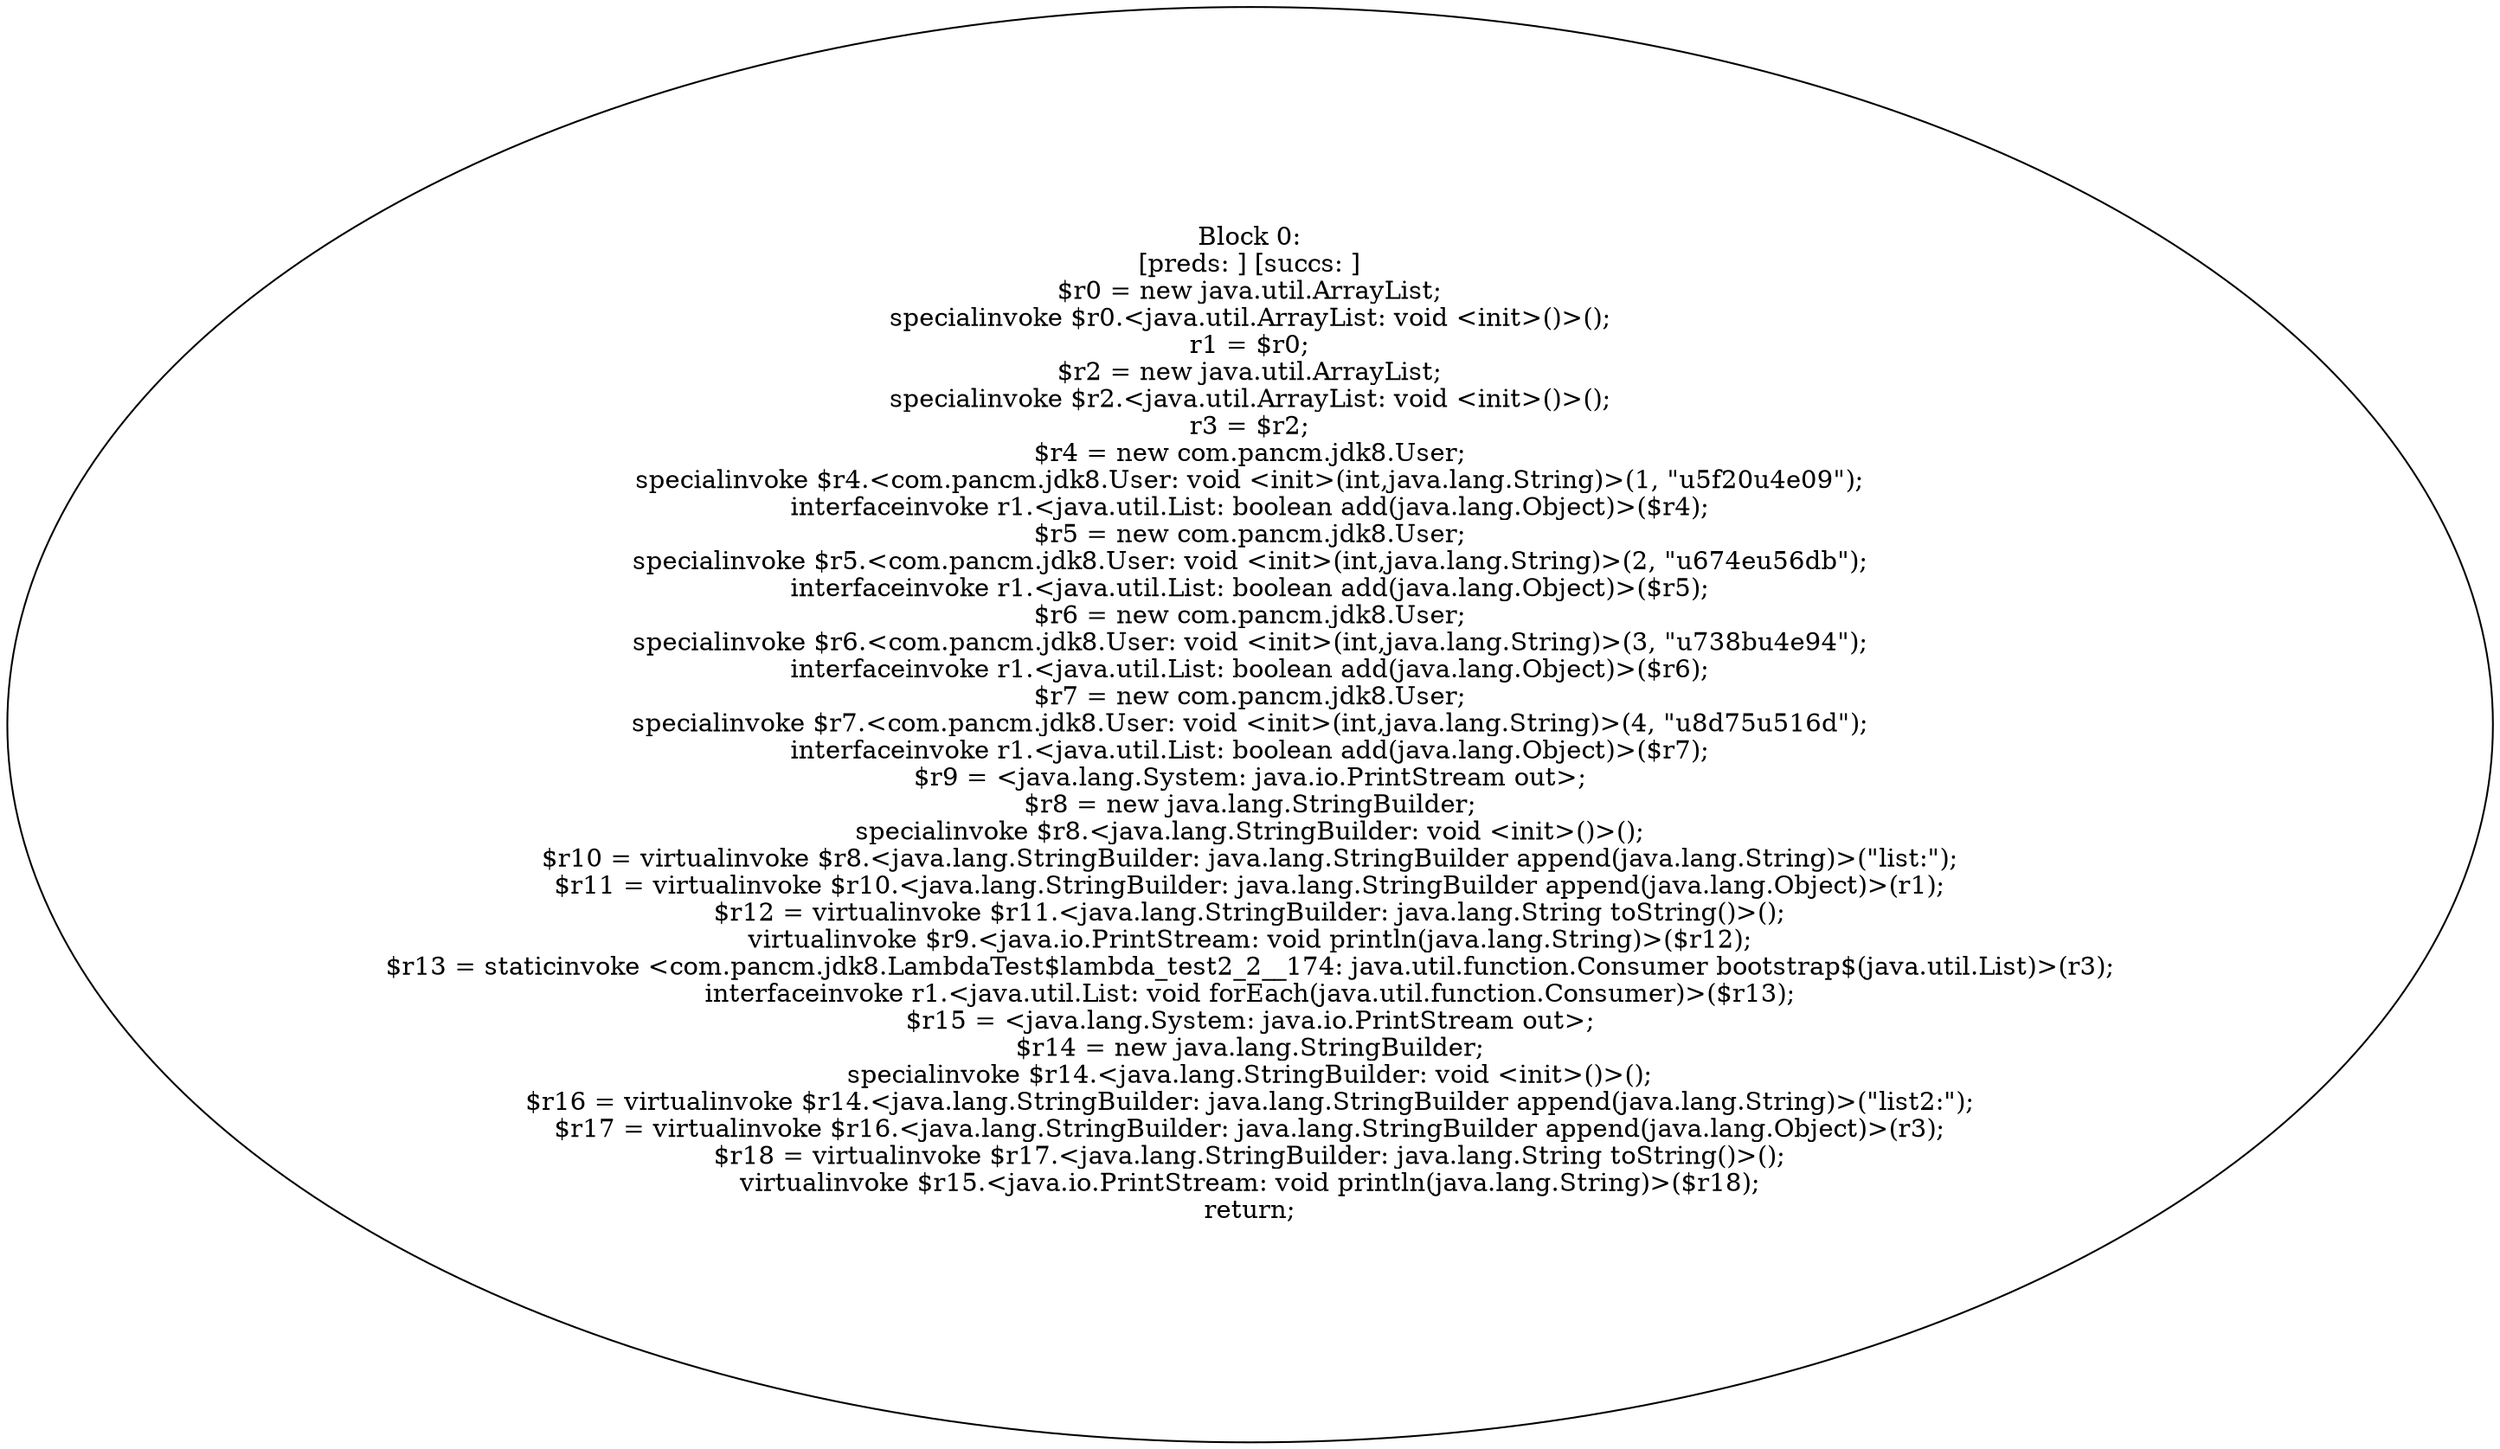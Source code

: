 digraph "unitGraph" {
    "Block 0:
[preds: ] [succs: ]
$r0 = new java.util.ArrayList;
specialinvoke $r0.<java.util.ArrayList: void <init>()>();
r1 = $r0;
$r2 = new java.util.ArrayList;
specialinvoke $r2.<java.util.ArrayList: void <init>()>();
r3 = $r2;
$r4 = new com.pancm.jdk8.User;
specialinvoke $r4.<com.pancm.jdk8.User: void <init>(int,java.lang.String)>(1, \"\u5f20\u4e09\");
interfaceinvoke r1.<java.util.List: boolean add(java.lang.Object)>($r4);
$r5 = new com.pancm.jdk8.User;
specialinvoke $r5.<com.pancm.jdk8.User: void <init>(int,java.lang.String)>(2, \"\u674e\u56db\");
interfaceinvoke r1.<java.util.List: boolean add(java.lang.Object)>($r5);
$r6 = new com.pancm.jdk8.User;
specialinvoke $r6.<com.pancm.jdk8.User: void <init>(int,java.lang.String)>(3, \"\u738b\u4e94\");
interfaceinvoke r1.<java.util.List: boolean add(java.lang.Object)>($r6);
$r7 = new com.pancm.jdk8.User;
specialinvoke $r7.<com.pancm.jdk8.User: void <init>(int,java.lang.String)>(4, \"\u8d75\u516d\");
interfaceinvoke r1.<java.util.List: boolean add(java.lang.Object)>($r7);
$r9 = <java.lang.System: java.io.PrintStream out>;
$r8 = new java.lang.StringBuilder;
specialinvoke $r8.<java.lang.StringBuilder: void <init>()>();
$r10 = virtualinvoke $r8.<java.lang.StringBuilder: java.lang.StringBuilder append(java.lang.String)>(\"list:\");
$r11 = virtualinvoke $r10.<java.lang.StringBuilder: java.lang.StringBuilder append(java.lang.Object)>(r1);
$r12 = virtualinvoke $r11.<java.lang.StringBuilder: java.lang.String toString()>();
virtualinvoke $r9.<java.io.PrintStream: void println(java.lang.String)>($r12);
$r13 = staticinvoke <com.pancm.jdk8.LambdaTest$lambda_test2_2__174: java.util.function.Consumer bootstrap$(java.util.List)>(r3);
interfaceinvoke r1.<java.util.List: void forEach(java.util.function.Consumer)>($r13);
$r15 = <java.lang.System: java.io.PrintStream out>;
$r14 = new java.lang.StringBuilder;
specialinvoke $r14.<java.lang.StringBuilder: void <init>()>();
$r16 = virtualinvoke $r14.<java.lang.StringBuilder: java.lang.StringBuilder append(java.lang.String)>(\"list2:\");
$r17 = virtualinvoke $r16.<java.lang.StringBuilder: java.lang.StringBuilder append(java.lang.Object)>(r3);
$r18 = virtualinvoke $r17.<java.lang.StringBuilder: java.lang.String toString()>();
virtualinvoke $r15.<java.io.PrintStream: void println(java.lang.String)>($r18);
return;
"
}
